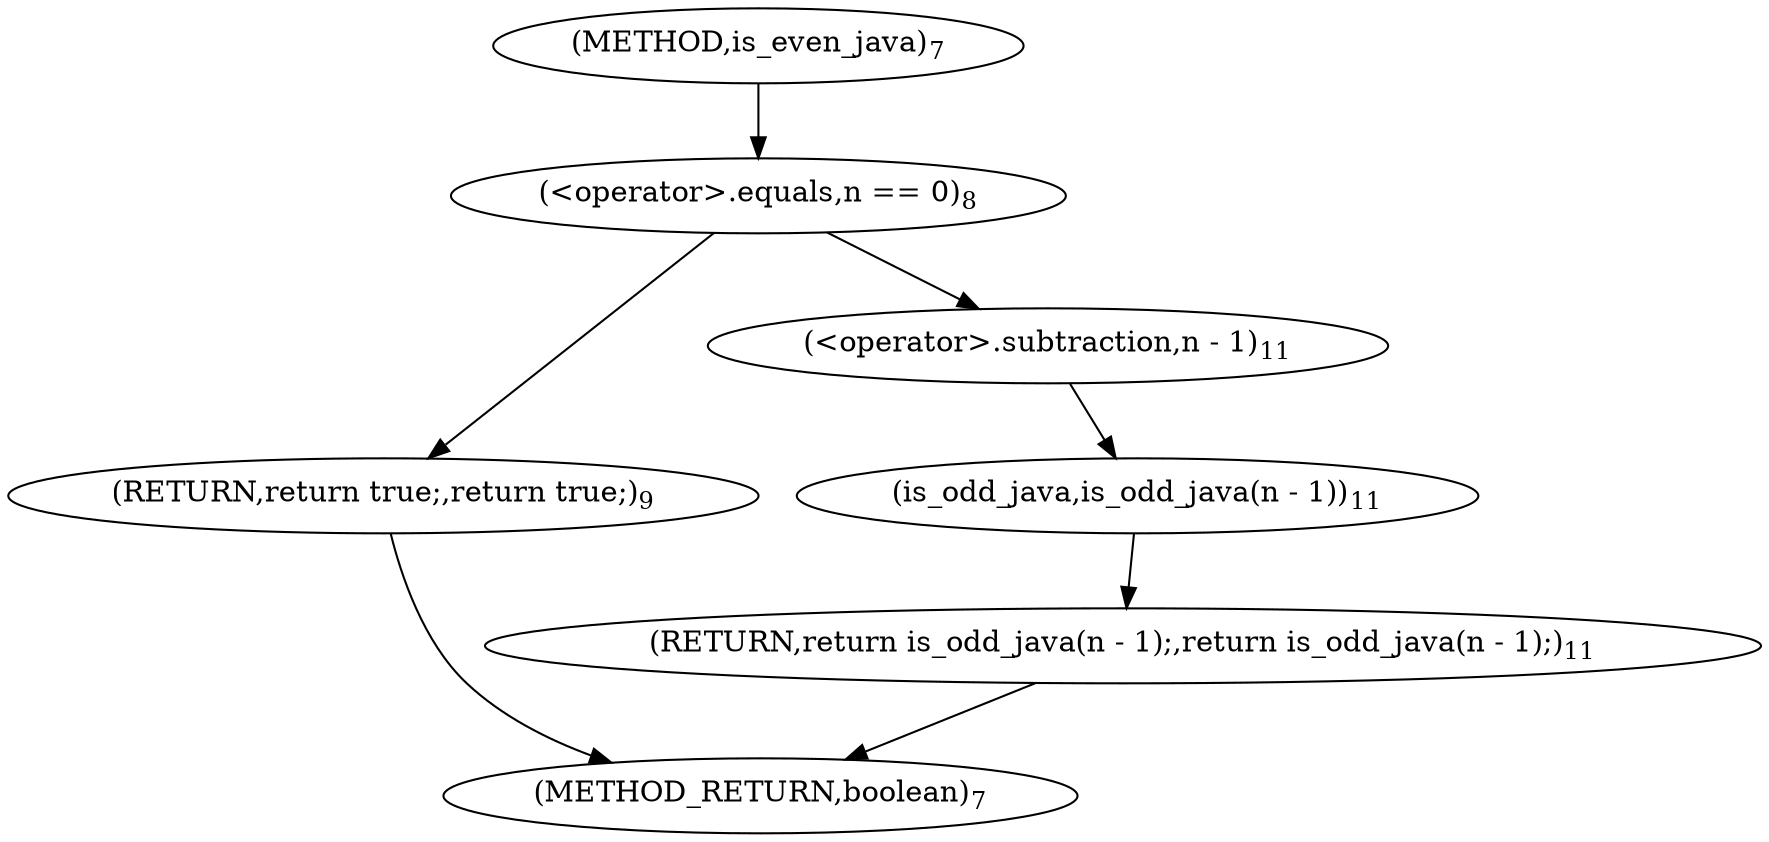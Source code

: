 digraph "is_even_java" {  
"40" [label = <(&lt;operator&gt;.equals,n == 0)<SUB>8</SUB>> ]
"44" [label = <(RETURN,return true;,return true;)<SUB>9</SUB>> ]
"48" [label = <(RETURN,return is_odd_java(n - 1);,return is_odd_java(n - 1);)<SUB>11</SUB>> ]
"49" [label = <(is_odd_java,is_odd_java(n - 1))<SUB>11</SUB>> ]
"50" [label = <(&lt;operator&gt;.subtraction,n - 1)<SUB>11</SUB>> ]
"36" [label = <(METHOD,is_even_java)<SUB>7</SUB>> ]
"55" [label = <(METHOD_RETURN,boolean)<SUB>7</SUB>> ]
  "40" -> "44" 
  "40" -> "50" 
  "44" -> "55" 
  "48" -> "55" 
  "49" -> "48" 
  "50" -> "49" 
  "36" -> "40" 
}
